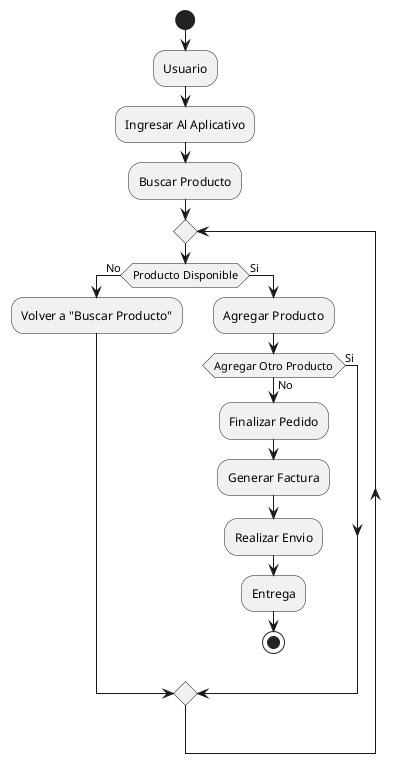 @startuml tienda-web
start

:Usuario;
:Ingresar Al Aplicativo;
:Buscar Producto;
    repeat
    if (Producto Disponible) then (No)
        :Volver a "Buscar Producto";
    else (Si)
    :Agregar Producto;
    if (Agregar Otro Producto) then (Si)
    else(No)
:Finalizar Pedido;
:Generar Factura;
:Realizar Envio;
:Entrega;

stop
@enduml